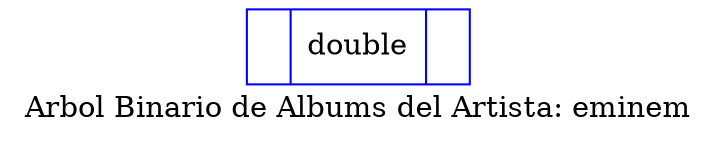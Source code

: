 digraph g {
rankdir=UD
	node [color=blue shape=record]
"nododouble"[ label = "<C0>|double|<C1>"]; 

label = "Arbol Binario de Albums del Artista: eminem"
}
